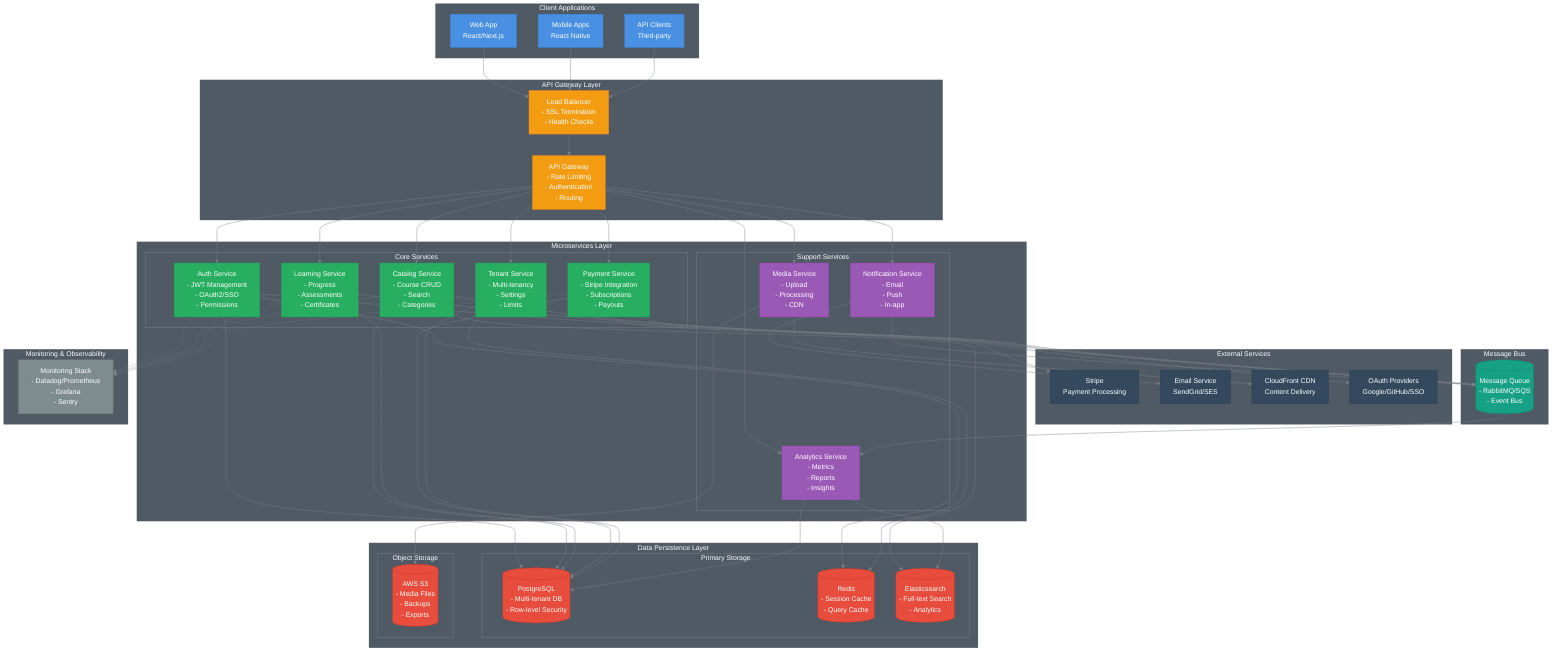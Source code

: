 %%{init: {'theme':'dark', 'themeVariables': { 'primaryColor': '#2B3137', 'primaryTextColor': '#fff', 'primaryBorderColor': '#7C8085', 'lineColor': '#7C8085', 'secondaryColor': '#373D43', 'tertiaryColor': '#1F2428', 'background': '#1F2428', 'mainBkg': '#2B3137', 'secondBkg': '#373D43', 'tertiaryBkg': '#1F2428' }}}%%

flowchart TB
    %% Client Layer
    subgraph "Client Applications"
        WEB[Web App<br/>React/Next.js]
        MOBILE[Mobile Apps<br/>React Native]
        API_CLIENT[API Clients<br/>Third-party]
    end

    %% API Gateway
    subgraph "API Gateway Layer"
        GATEWAY[API Gateway<br/>- Rate Limiting<br/>- Authentication<br/>- Routing]
        LB[Load Balancer<br/>- SSL Termination<br/>- Health Checks]
    end

    %% Microservices
    subgraph "Microservices Layer"
        subgraph "Core Services"
            AUTH_SVC[Auth Service<br/>- JWT Management<br/>- OAuth2/SSO<br/>- Permissions]
            CATALOG_SVC[Catalog Service<br/>- Course CRUD<br/>- Search<br/>- Categories]
            LEARNING_SVC[Learning Service<br/>- Progress<br/>- Assessments<br/>- Certificates]
            PAYMENT_SVC[Payment Service<br/>- Stripe Integration<br/>- Subscriptions<br/>- Payouts]
            TENANT_SVC[Tenant Service<br/>- Multi-tenancy<br/>- Settings<br/>- Limits]
        end
        
        subgraph "Support Services"
            MEDIA_SVC[Media Service<br/>- Upload<br/>- Processing<br/>- CDN]
            NOTIF_SVC[Notification Service<br/>- Email<br/>- Push<br/>- In-app]
            ANALYTICS_SVC[Analytics Service<br/>- Metrics<br/>- Reports<br/>- Insights]
        end
    end

    %% Data Layer
    subgraph "Data Persistence Layer"
        subgraph "Primary Storage"
            PG[(PostgreSQL<br/>- Multi-tenant DB<br/>- Row-level Security)]
            REDIS[(Redis<br/>- Session Cache<br/>- Query Cache)]
            ES[(Elasticsearch<br/>- Full-text Search<br/>- Analytics)]
        end
        
        subgraph "Object Storage"
            S3[(AWS S3<br/>- Media Files<br/>- Backups<br/>- Exports)]
        end
    end

    %% External Services
    subgraph "External Services"
        STRIPE[Stripe<br/>Payment Processing]
        SMTP[Email Service<br/>SendGrid/SES]
        CDN[CloudFront CDN<br/>Content Delivery]
        AUTH0[OAuth Providers<br/>Google/GitHub/SSO]
    end

    %% Message Queue
    subgraph "Message Bus"
        QUEUE[(Message Queue<br/>- RabbitMQ/SQS<br/>- Event Bus)]
    end

    %% Monitoring
    subgraph "Monitoring & Observability"
        MONITOR[Monitoring Stack<br/>- Datadog/Prometheus<br/>- Grafana<br/>- Sentry]
    end

    %% Connections - Client to Gateway
    WEB --> LB
    MOBILE --> LB
    API_CLIENT --> LB
    LB --> GATEWAY

    %% Connections - Gateway to Services
    GATEWAY --> AUTH_SVC
    GATEWAY --> CATALOG_SVC
    GATEWAY --> LEARNING_SVC
    GATEWAY --> PAYMENT_SVC
    GATEWAY --> TENANT_SVC
    GATEWAY --> MEDIA_SVC
    GATEWAY --> NOTIF_SVC
    GATEWAY --> ANALYTICS_SVC

    %% Connections - Services to Data
    AUTH_SVC --> PG
    AUTH_SVC --> REDIS
    CATALOG_SVC --> PG
    CATALOG_SVC --> ES
    LEARNING_SVC --> PG
    PAYMENT_SVC --> PG
    TENANT_SVC --> PG
    TENANT_SVC --> REDIS
    ANALYTICS_SVC --> PG
    ANALYTICS_SVC --> ES

    %% Connections - Services to External
    PAYMENT_SVC --> STRIPE
    NOTIF_SVC --> SMTP
    MEDIA_SVC --> S3
    MEDIA_SVC --> CDN
    AUTH_SVC --> AUTH0

    %% Connections - Services to Queue
    CATALOG_SVC --> QUEUE
    LEARNING_SVC --> QUEUE
    PAYMENT_SVC --> QUEUE
    NOTIF_SVC --> QUEUE
    QUEUE --> ANALYTICS_SVC

    %% Connections - Monitoring
    AUTH_SVC -.-> MONITOR
    CATALOG_SVC -.-> MONITOR
    LEARNING_SVC -.-> MONITOR
    PAYMENT_SVC -.-> MONITOR

    %% Styling
    classDef client fill:#4A90E2,stroke:#3A7BC8,color:#fff
    classDef gateway fill:#F39C12,stroke:#E67E22,color:#fff
    classDef service fill:#27AE60,stroke:#229954,color:#fff
    classDef support fill:#9B59B6,stroke:#8E44AD,color:#fff
    classDef data fill:#E74C3C,stroke:#C0392B,color:#fff
    classDef external fill:#34495E,stroke:#2C3E50,color:#fff
    classDef queue fill:#16A085,stroke:#138871,color:#fff
    classDef monitor fill:#7F8C8D,stroke:#707B7C,color:#fff

    class WEB,MOBILE,API_CLIENT client
    class GATEWAY,LB gateway
    class AUTH_SVC,CATALOG_SVC,LEARNING_SVC,PAYMENT_SVC,TENANT_SVC service
    class MEDIA_SVC,NOTIF_SVC,ANALYTICS_SVC support
    class PG,REDIS,ES,S3 data
    class STRIPE,SMTP,CDN,AUTH0 external
    class QUEUE queue
    class MONITOR monitor